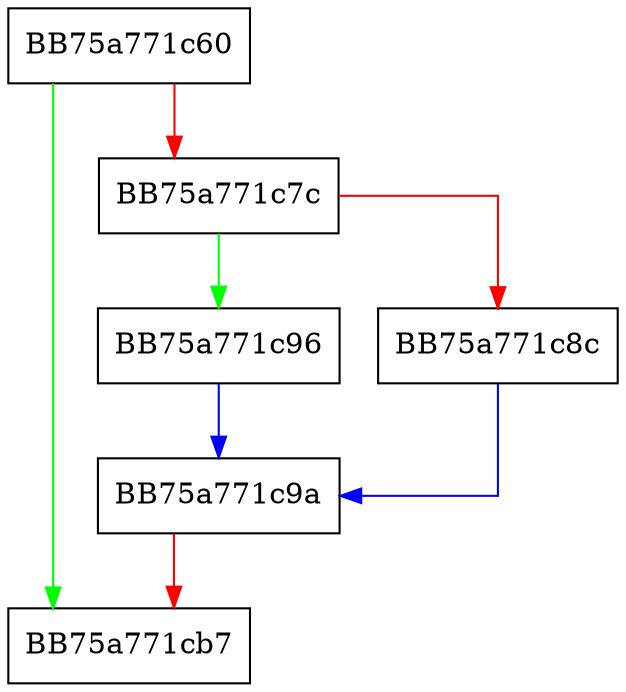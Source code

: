 digraph get_raw_ptd_noexit {
  node [shape="box"];
  graph [splines=ortho];
  BB75a771c60 -> BB75a771cb7 [color="green"];
  BB75a771c60 -> BB75a771c7c [color="red"];
  BB75a771c7c -> BB75a771c96 [color="green"];
  BB75a771c7c -> BB75a771c8c [color="red"];
  BB75a771c8c -> BB75a771c9a [color="blue"];
  BB75a771c96 -> BB75a771c9a [color="blue"];
  BB75a771c9a -> BB75a771cb7 [color="red"];
}